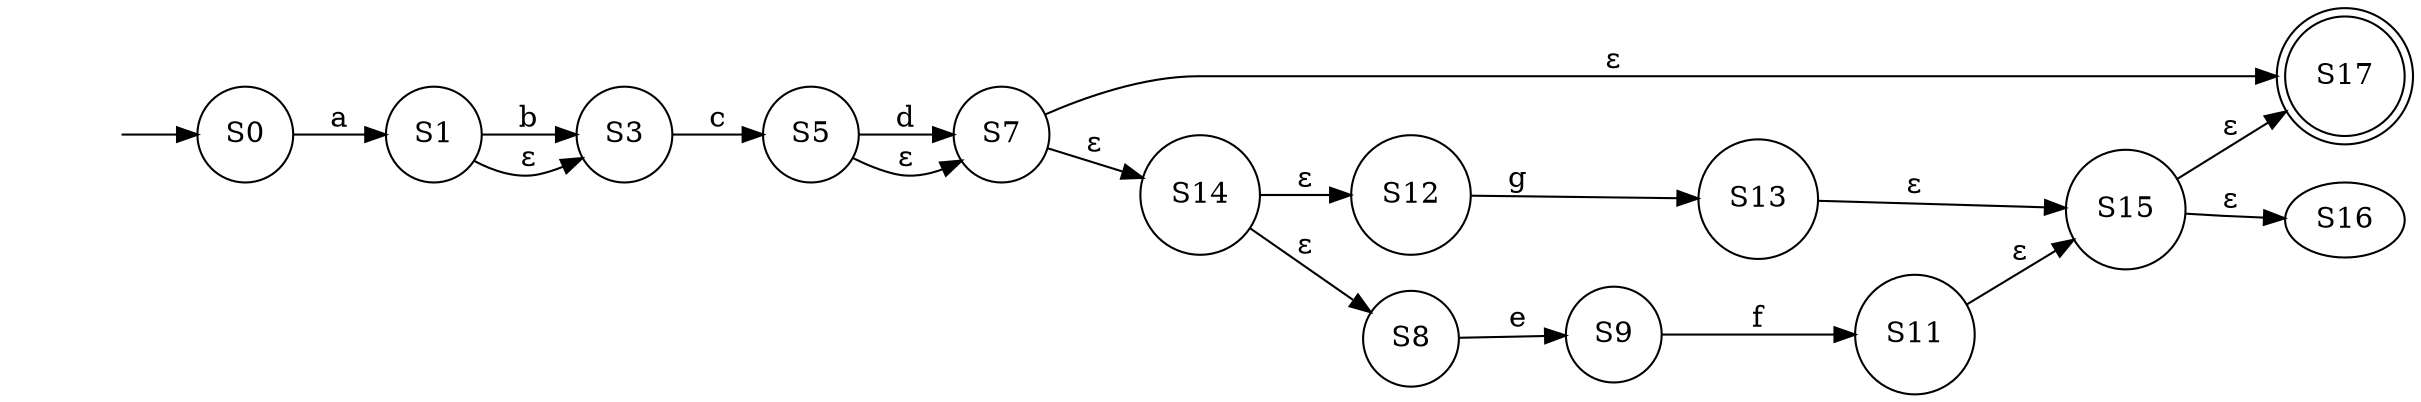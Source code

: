 digraph NFA {
	graph [rankdir=LR]
	"" [label="" shape=plaintext]
	S17 [label=S17 shape=doublecircle]
	S1 [label=S1 shape=circle]
	S3 [label=S3 shape=circle]
	S14 [label=S14 shape=circle]
	S11 [label=S11 shape=circle]
	S13 [label=S13 shape=circle]
	S9 [label=S9 shape=circle]
	S0 [label=S0 shape=circle]
	S12 [label=S12 shape=circle]
	S7 [label=S7 shape=circle]
	S15 [label=S15 shape=circle]
	S5 [label=S5 shape=circle]
	S8 [label=S8 shape=circle]
	"" -> S0 [label=""]
	S0 -> S1 [label=a]
	S1 -> S3 [label=b]
	S1 -> S3 [label="ε"]
	S3 -> S5 [label=c]
	S5 -> S7 [label=d]
	S5 -> S7 [label="ε"]
	S7 -> S17 [label="ε"]
	S7 -> S14 [label="ε"]
	S8 -> S9 [label=e]
	S9 -> S11 [label=f]
	S11 -> S15 [label="ε"]
	S12 -> S13 [label=g]
	S13 -> S15 [label="ε"]
	S14 -> S12 [label="ε"]
	S14 -> S8 [label="ε"]
	S15 -> S16 [label="ε"]
	S15 -> S17 [label="ε"]
}
